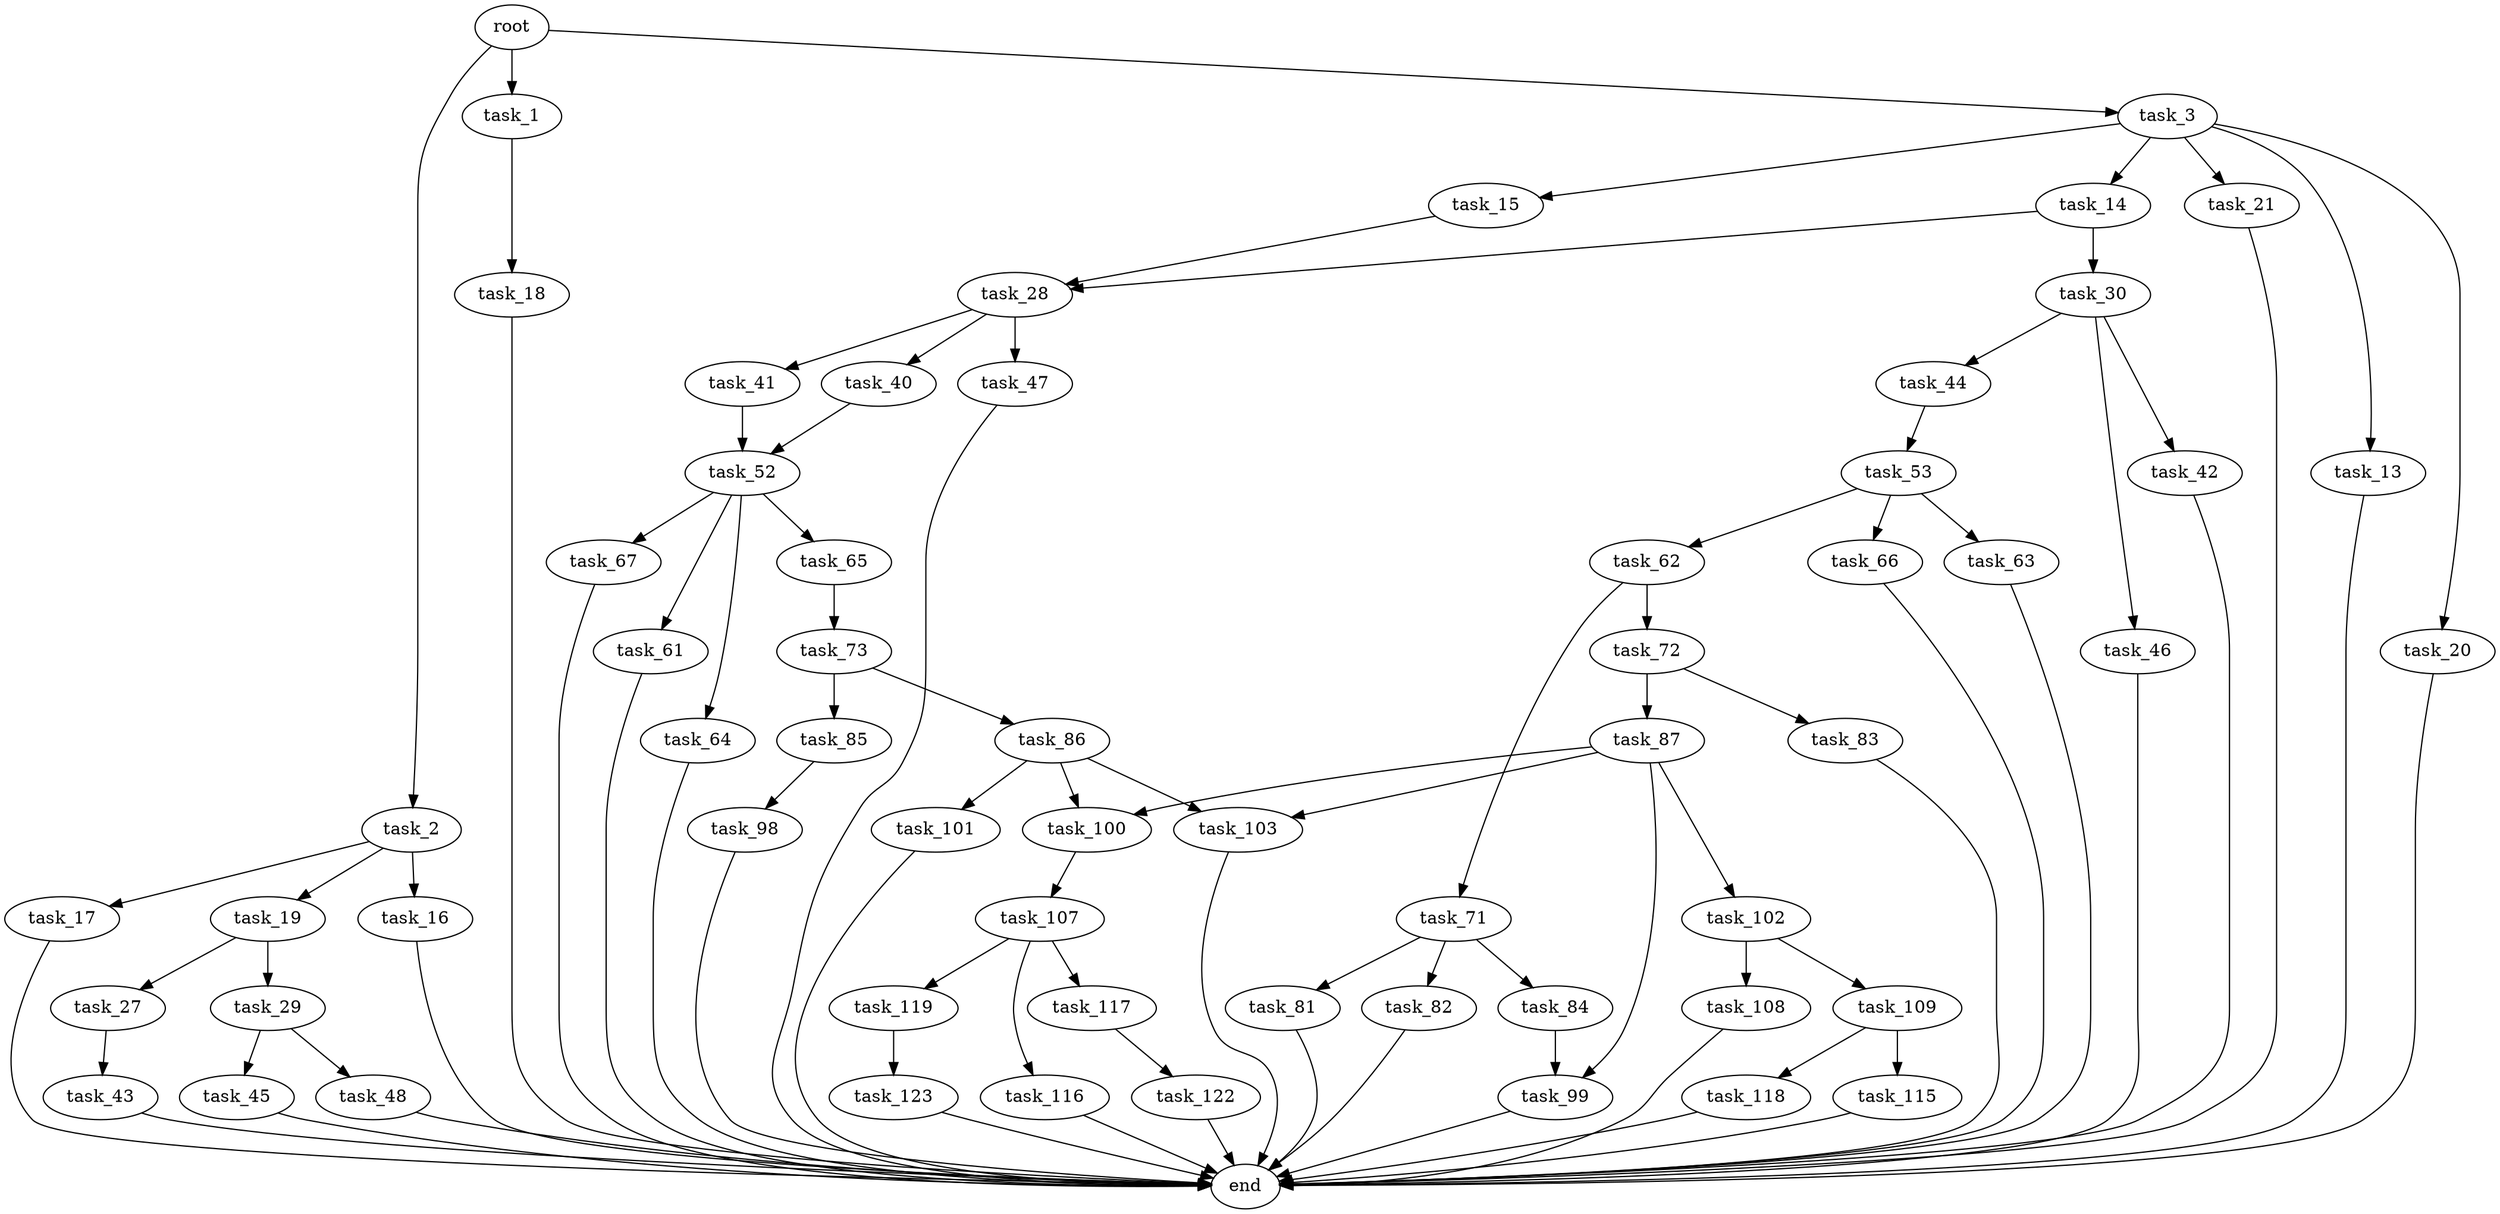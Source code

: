 digraph G {
  root [size="0.000000"];
  task_1 [size="10870786526.000000"];
  task_2 [size="782757789696.000000"];
  task_3 [size="68719476736.000000"];
  task_13 [size="172777931001.000000"];
  task_14 [size="1073741824000.000000"];
  task_15 [size="18555236610.000000"];
  task_16 [size="11121556892.000000"];
  task_17 [size="28991029248.000000"];
  task_18 [size="782757789696.000000"];
  task_19 [size="11392983633.000000"];
  task_20 [size="68719476736.000000"];
  task_21 [size="28991029248.000000"];
  task_27 [size="745941732276.000000"];
  task_28 [size="399246628681.000000"];
  task_29 [size="70547882471.000000"];
  task_30 [size="6127857412.000000"];
  task_40 [size="1073741824000.000000"];
  task_41 [size="47762521041.000000"];
  task_42 [size="1073741824000.000000"];
  task_43 [size="31702053844.000000"];
  task_44 [size="20332625954.000000"];
  task_45 [size="68719476736.000000"];
  task_46 [size="17444513396.000000"];
  task_47 [size="44292938573.000000"];
  task_48 [size="220576065465.000000"];
  task_52 [size="140266898326.000000"];
  task_53 [size="142195020491.000000"];
  task_61 [size="28991029248.000000"];
  task_62 [size="361820319425.000000"];
  task_63 [size="52503139370.000000"];
  task_64 [size="10181219361.000000"];
  task_65 [size="368293445632.000000"];
  task_66 [size="781936573304.000000"];
  task_67 [size="15699696194.000000"];
  task_71 [size="428934069510.000000"];
  task_72 [size="8589934592.000000"];
  task_73 [size="1974002664.000000"];
  task_81 [size="4444200484.000000"];
  task_82 [size="549755813888.000000"];
  task_83 [size="152200132337.000000"];
  task_84 [size="41625234906.000000"];
  task_85 [size="379312493214.000000"];
  task_86 [size="549755813888.000000"];
  task_87 [size="3973915083.000000"];
  task_98 [size="73018194915.000000"];
  task_99 [size="1260168730.000000"];
  task_100 [size="377160713960.000000"];
  task_101 [size="561494256631.000000"];
  task_102 [size="2060713220.000000"];
  task_103 [size="368293445632.000000"];
  task_107 [size="1237142203863.000000"];
  task_108 [size="352342785003.000000"];
  task_109 [size="549755813888.000000"];
  task_115 [size="7838392172.000000"];
  task_116 [size="457777673670.000000"];
  task_117 [size="22962021815.000000"];
  task_118 [size="844325317266.000000"];
  task_119 [size="1297034960.000000"];
  task_122 [size="306371396041.000000"];
  task_123 [size="45605864128.000000"];
  end [size="0.000000"];

  root -> task_1 [size="1.000000"];
  root -> task_2 [size="1.000000"];
  root -> task_3 [size="1.000000"];
  task_1 -> task_18 [size="411041792.000000"];
  task_2 -> task_16 [size="679477248.000000"];
  task_2 -> task_17 [size="679477248.000000"];
  task_2 -> task_19 [size="679477248.000000"];
  task_3 -> task_13 [size="134217728.000000"];
  task_3 -> task_14 [size="134217728.000000"];
  task_3 -> task_15 [size="134217728.000000"];
  task_3 -> task_20 [size="134217728.000000"];
  task_3 -> task_21 [size="134217728.000000"];
  task_13 -> end [size="1.000000"];
  task_14 -> task_28 [size="838860800.000000"];
  task_14 -> task_30 [size="838860800.000000"];
  task_15 -> task_28 [size="411041792.000000"];
  task_16 -> end [size="1.000000"];
  task_17 -> end [size="1.000000"];
  task_18 -> end [size="1.000000"];
  task_19 -> task_27 [size="209715200.000000"];
  task_19 -> task_29 [size="209715200.000000"];
  task_20 -> end [size="1.000000"];
  task_21 -> end [size="1.000000"];
  task_27 -> task_43 [size="679477248.000000"];
  task_28 -> task_40 [size="679477248.000000"];
  task_28 -> task_41 [size="679477248.000000"];
  task_28 -> task_47 [size="679477248.000000"];
  task_29 -> task_45 [size="134217728.000000"];
  task_29 -> task_48 [size="134217728.000000"];
  task_30 -> task_42 [size="209715200.000000"];
  task_30 -> task_44 [size="209715200.000000"];
  task_30 -> task_46 [size="209715200.000000"];
  task_40 -> task_52 [size="838860800.000000"];
  task_41 -> task_52 [size="838860800.000000"];
  task_42 -> end [size="1.000000"];
  task_43 -> end [size="1.000000"];
  task_44 -> task_53 [size="411041792.000000"];
  task_45 -> end [size="1.000000"];
  task_46 -> end [size="1.000000"];
  task_47 -> end [size="1.000000"];
  task_48 -> end [size="1.000000"];
  task_52 -> task_61 [size="134217728.000000"];
  task_52 -> task_64 [size="134217728.000000"];
  task_52 -> task_65 [size="134217728.000000"];
  task_52 -> task_67 [size="134217728.000000"];
  task_53 -> task_62 [size="134217728.000000"];
  task_53 -> task_63 [size="134217728.000000"];
  task_53 -> task_66 [size="134217728.000000"];
  task_61 -> end [size="1.000000"];
  task_62 -> task_71 [size="301989888.000000"];
  task_62 -> task_72 [size="301989888.000000"];
  task_63 -> end [size="1.000000"];
  task_64 -> end [size="1.000000"];
  task_65 -> task_73 [size="411041792.000000"];
  task_66 -> end [size="1.000000"];
  task_67 -> end [size="1.000000"];
  task_71 -> task_81 [size="411041792.000000"];
  task_71 -> task_82 [size="411041792.000000"];
  task_71 -> task_84 [size="411041792.000000"];
  task_72 -> task_83 [size="33554432.000000"];
  task_72 -> task_87 [size="33554432.000000"];
  task_73 -> task_85 [size="134217728.000000"];
  task_73 -> task_86 [size="134217728.000000"];
  task_81 -> end [size="1.000000"];
  task_82 -> end [size="1.000000"];
  task_83 -> end [size="1.000000"];
  task_84 -> task_99 [size="838860800.000000"];
  task_85 -> task_98 [size="301989888.000000"];
  task_86 -> task_100 [size="536870912.000000"];
  task_86 -> task_101 [size="536870912.000000"];
  task_86 -> task_103 [size="536870912.000000"];
  task_87 -> task_99 [size="75497472.000000"];
  task_87 -> task_100 [size="75497472.000000"];
  task_87 -> task_102 [size="75497472.000000"];
  task_87 -> task_103 [size="75497472.000000"];
  task_98 -> end [size="1.000000"];
  task_99 -> end [size="1.000000"];
  task_100 -> task_107 [size="301989888.000000"];
  task_101 -> end [size="1.000000"];
  task_102 -> task_108 [size="33554432.000000"];
  task_102 -> task_109 [size="33554432.000000"];
  task_103 -> end [size="1.000000"];
  task_107 -> task_116 [size="838860800.000000"];
  task_107 -> task_117 [size="838860800.000000"];
  task_107 -> task_119 [size="838860800.000000"];
  task_108 -> end [size="1.000000"];
  task_109 -> task_115 [size="536870912.000000"];
  task_109 -> task_118 [size="536870912.000000"];
  task_115 -> end [size="1.000000"];
  task_116 -> end [size="1.000000"];
  task_117 -> task_122 [size="679477248.000000"];
  task_118 -> end [size="1.000000"];
  task_119 -> task_123 [size="33554432.000000"];
  task_122 -> end [size="1.000000"];
  task_123 -> end [size="1.000000"];
}
